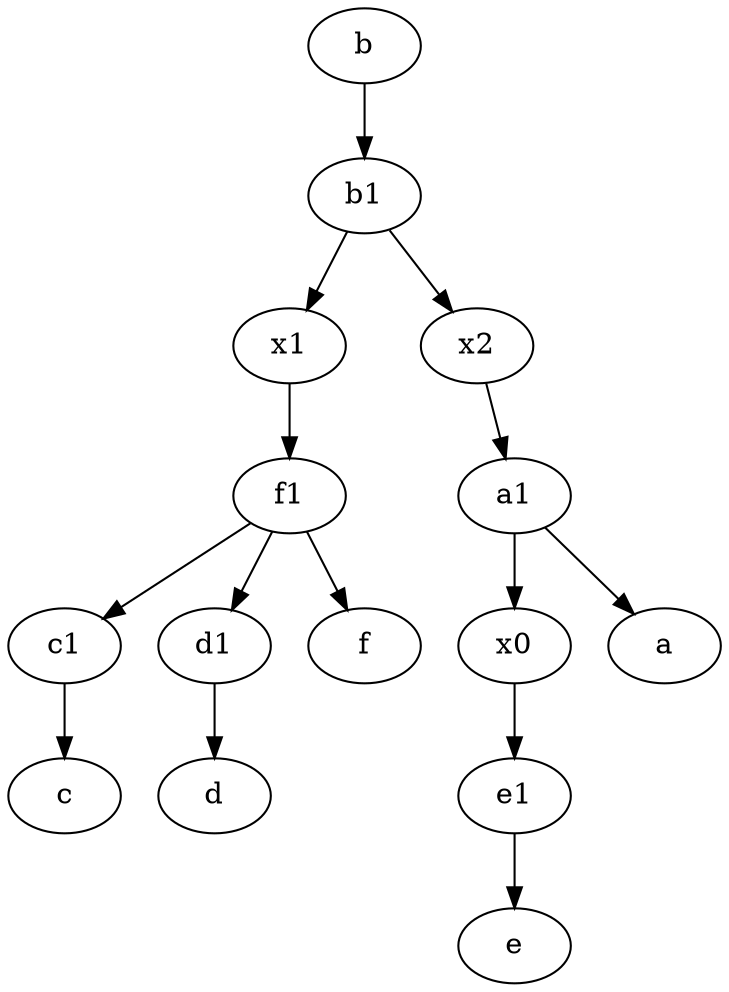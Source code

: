 digraph  {
	c1 [pos="30,15!"];
	e1 [pos="25,45!"];
	f1;
	a1 [pos="40,15!"];
	b [pos="50,20!"];
	x0;
	x1;
	b1 [pos="45,20!"];
	x2;
	d1 [pos="25,30!"];
	b -> b1;
	e1 -> e;
	x0 -> e1;
	x2 -> a1;
	d1 -> d;
	f1 -> f;
	f1 -> c1;
	b1 -> x1;
	a1 -> x0;
	c1 -> c;
	f1 -> d1;
	x1 -> f1;
	b1 -> x2;
	a1 -> a;

	}